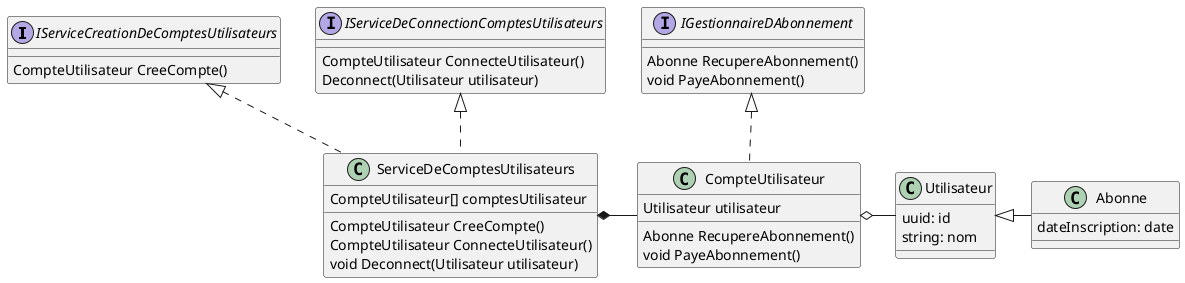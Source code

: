 @startuml classesUtilisateurs

interface IServiceCreationDeComptesUtilisateurs{
    CompteUtilisateur CreeCompte()
}

interface IServiceDeConnectionComptesUtilisateurs{
    CompteUtilisateur ConnecteUtilisateur()
    Deconnect(Utilisateur utilisateur)
}
class ServiceDeComptesUtilisateurs{
    CompteUtilisateur[] comptesUtilisateur
    CompteUtilisateur CreeCompte()
    CompteUtilisateur ConnecteUtilisateur()
    void Deconnect(Utilisateur utilisateur)
}

interface IGestionnaireDAbonnement{
    Abonne RecupereAbonnement()
    void PayeAbonnement()
}

class CompteUtilisateur{
    Utilisateur utilisateur
    Abonne RecupereAbonnement()
    void PayeAbonnement()
}


class Utilisateur{
    uuid: id
    string: nom
}

class Abonne{
    dateInscription: date
}

IServiceCreationDeComptesUtilisateurs <|.. ServiceDeComptesUtilisateurs
IServiceDeConnectionComptesUtilisateurs <|.. ServiceDeComptesUtilisateurs

ServiceDeComptesUtilisateurs *- CompteUtilisateur
CompteUtilisateur o- Utilisateur
Utilisateur <|- Abonne
IGestionnaireDAbonnement <|.. CompteUtilisateur


@enduml
